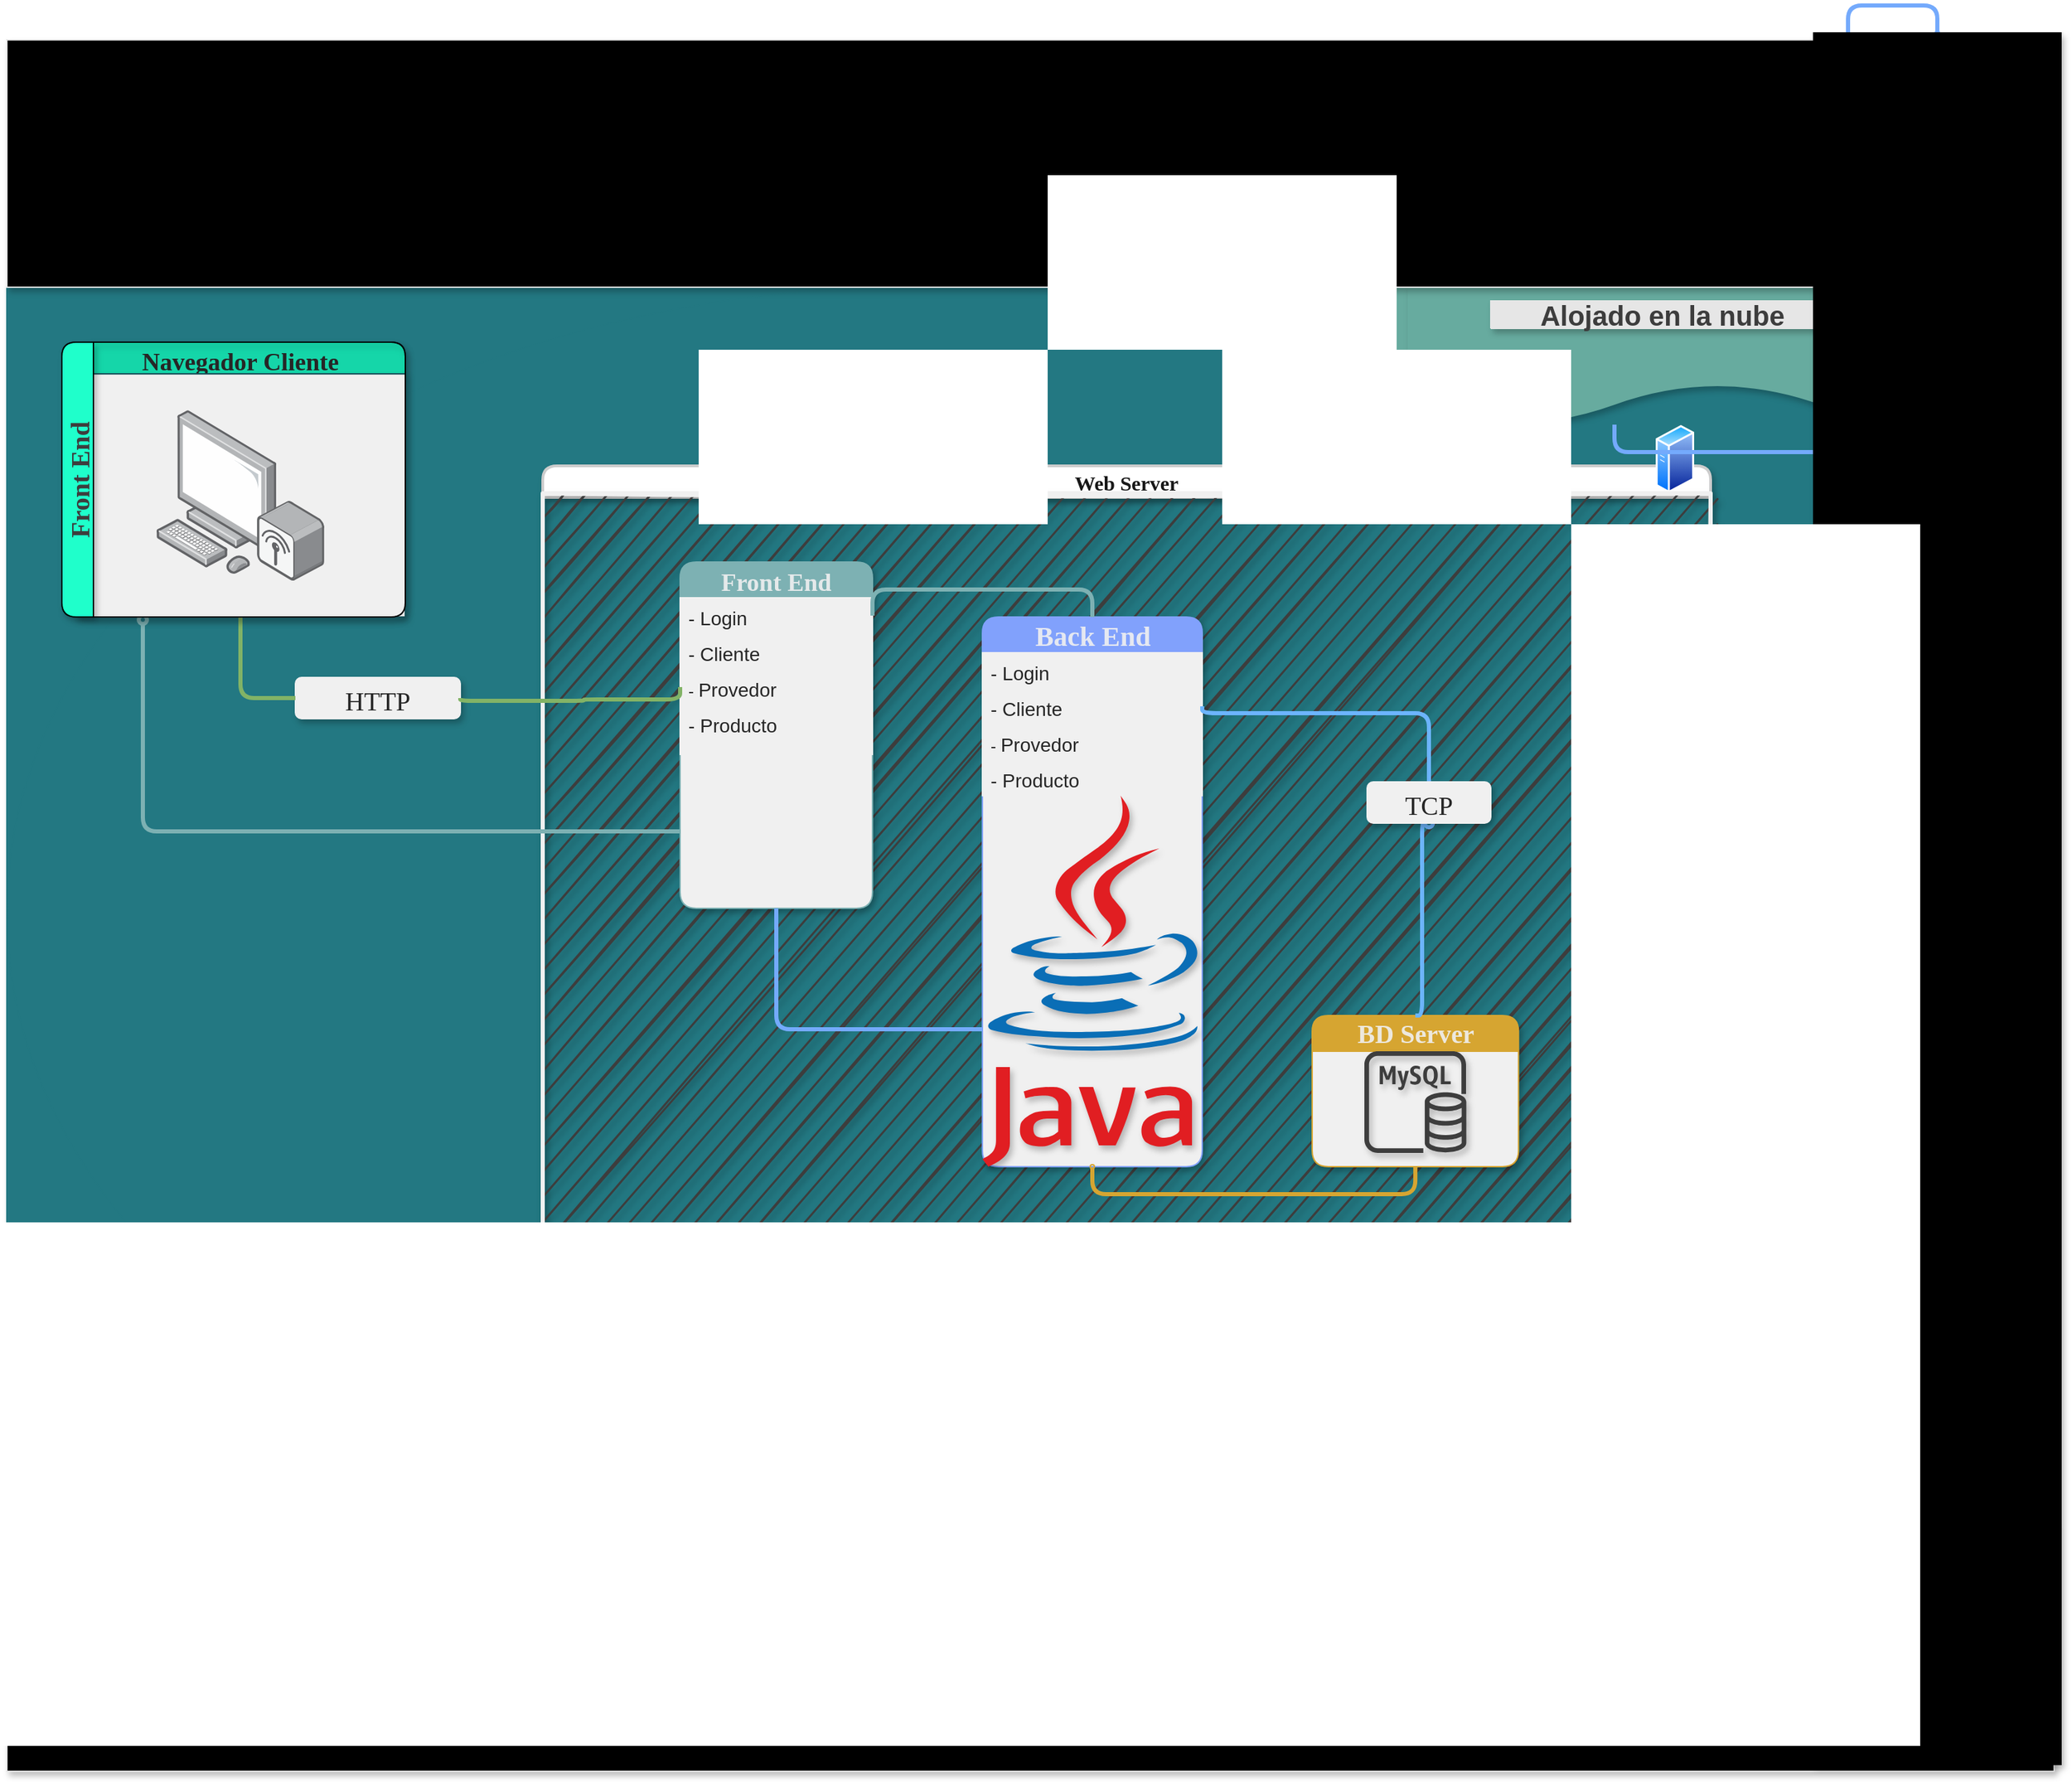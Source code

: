<mxfile version="20.5.1" type="github">
  <diagram name="Page-1" id="9f46799a-70d6-7492-0946-bef42562c5a5">
    <mxGraphModel dx="1326" dy="1650" grid="1" gridSize="10" guides="1" tooltips="1" connect="1" arrows="1" fold="1" page="1" pageScale="1" pageWidth="1100" pageHeight="850" background="none" math="0" shadow="0">
      <root>
        <mxCell id="0" />
        <mxCell id="1" parent="0" />
        <mxCell id="LqpIBVpVA3i0VnOOB62L-4" value="" style="shape=stencil(tZThDoIgEICfhr8NYT1Ao3oP0jOZBAwo6+1D0S1NXWu4Oba70+8+kRNR5ipuABFcIXpEhGQYhzXEzSTmzkDuY/LBreAXCbHivNU1NKLwPUOoCqzwbZWeED6Ee9qLslwrFSBCKzeqfNQDjAsVnsXPCOvbv0aRCfwbeLC9ZMwicv4du9tvA8428h1jB/vkvunAY+Nsqw+XDJz9j6UsZJYON2UXntdXq++qmJWx7Vytn/fpME6HdVZooS1lpbaw4lMKKeNMr+wgSCmMg8TeA32xffdiX/5dNv7IusQb);whiteSpace=wrap;html=1;fillColor=#237882;strokeColor=#237882;shadow=1;sketch=0;fontColor=#000000;labelBackgroundColor=default;" parent="1" vertex="1">
          <mxGeometry width="1320" height="910" as="geometry" />
        </mxCell>
        <mxCell id="LqpIBVpVA3i0VnOOB62L-26" value="&lt;font style=&quot;font-size: 19px;&quot;&gt;HTTP&lt;/font&gt;" style="rounded=1;whiteSpace=wrap;html=1;shadow=1;glass=0;labelBorderColor=none;sketch=0;fillStyle=auto;strokeColor=#F0F0F0;strokeWidth=1;fontFamily=Verdana;fontSize=25;fontColor=#262626;fillColor=#F0F0F0;" parent="1" vertex="1">
          <mxGeometry x="210" y="284" width="120" height="30" as="geometry" />
        </mxCell>
        <mxCell id="LqpIBVpVA3i0VnOOB62L-27" value="" style="edgeStyle=orthogonalEdgeStyle;orthogonalLoop=1;jettySize=auto;html=1;fontSize=18;endArrow=none;endFill=0;fillColor=#d5e8d4;strokeColor=#82B366;sourcePerimeterSpacing=23;jumpStyle=none;rounded=1;strokeWidth=3;entryX=0;entryY=0.5;entryDx=0;entryDy=0;endSize=1;exitX=0.5;exitY=1;exitDx=0;exitDy=0;" parent="1" source="LqpIBVpVA3i0VnOOB62L-9" target="LqpIBVpVA3i0VnOOB62L-26" edge="1">
          <mxGeometry relative="1" as="geometry">
            <mxPoint x="180.0" y="256.65" as="sourcePoint" />
            <mxPoint x="440.0" y="295" as="targetPoint" />
            <Array as="points" />
          </mxGeometry>
        </mxCell>
        <mxCell id="LqpIBVpVA3i0VnOOB62L-28" value="Web Server" style="swimlane;rounded=1;shadow=1;glass=0;labelBorderColor=none;sketch=0;fillStyle=auto;strokeWidth=2;fontFamily=Verdana;fontSize=15;html=0;textOpacity=90;startSize=23;strokeColor=#CCCCCC;" parent="1" vertex="1">
          <mxGeometry x="390" y="130" width="850" height="560" as="geometry" />
        </mxCell>
        <mxCell id="LqpIBVpVA3i0VnOOB62L-29" value="" style="aspect=fixed;perimeter=ellipsePerimeter;html=1;align=center;shadow=0;dashed=0;spacingTop=3;image;image=img/lib/active_directory/generic_server.svg;rounded=1;glass=0;labelBorderColor=none;sketch=0;fillStyle=auto;strokeColor=#F0F0F0;strokeWidth=3;fontFamily=Verdana;fontSize=19;fontColor=#262626;fillColor=#F0F0F0;" parent="LqpIBVpVA3i0VnOOB62L-28" vertex="1">
          <mxGeometry x="810" y="-30" width="28.0" height="50" as="geometry" />
        </mxCell>
        <mxCell id="LqpIBVpVA3i0VnOOB62L-36" value="" style="rounded=0;whiteSpace=wrap;html=1;shadow=1;glass=0;labelBorderColor=none;sketch=1;fillStyle=auto;strokeColor=#F0F0F0;strokeWidth=3;fontFamily=Verdana;fontSize=19;fontColor=#7D7D7D;fillColor=#3D3D3D;" parent="LqpIBVpVA3i0VnOOB62L-28" vertex="1">
          <mxGeometry y="20" width="850" height="540" as="geometry" />
        </mxCell>
        <mxCell id="78961159f06e98e8-43" value="&lt;p style=&quot;line-height: 0.7;&quot;&gt;&lt;font color=&quot;#f0f0f0&quot; style=&quot;line-height: 0.9;&quot;&gt;BD Server&lt;/font&gt;&lt;/p&gt;" style="swimlane;html=1;fontStyle=1;align=center;verticalAlign=middle;childLayout=stackLayout;horizontal=1;startSize=26;horizontalStack=0;resizeParent=1;resizeLast=0;collapsible=1;marginBottom=0;swimlaneFillColor=#F0F0F0;rounded=1;shadow=1;comic=0;labelBackgroundColor=none;strokeWidth=1;fillColor=#D6A531;fontFamily=Verdana;fontSize=19;strokeColor=#D6A531;textOpacity=90;" parent="LqpIBVpVA3i0VnOOB62L-28" vertex="1">
          <mxGeometry x="560.0" y="400" width="150.18" height="110" as="geometry" />
        </mxCell>
        <mxCell id="XzLxYXCFfawGxvSMdk5J-8" value="" style="sketch=0;outlineConnect=0;fontColor=#232F3E;gradientColor=none;fillColor=#3D3D3D;strokeColor=none;dashed=0;verticalLabelPosition=bottom;verticalAlign=top;align=center;html=1;fontSize=12;fontStyle=0;aspect=fixed;pointerEvents=1;shape=mxgraph.aws4.rds_mysql_instance;rounded=1;shadow=1;labelBackgroundColor=default;fontFamily=Verdana;" vertex="1" parent="78961159f06e98e8-43">
          <mxGeometry y="26" width="150.18" height="74" as="geometry" />
        </mxCell>
        <mxCell id="LqpIBVpVA3i0VnOOB62L-37" value="" style="edgeStyle=orthogonalEdgeStyle;rounded=1;jumpStyle=none;orthogonalLoop=1;jettySize=auto;html=1;labelBackgroundColor=#82B366;strokeColor=#6CB4FC;strokeWidth=3;fontFamily=Verdana;fontSize=19;fontColor=#262626;endArrow=oval;endFill=0;endSize=6;sourcePerimeterSpacing=23;targetPerimeterSpacing=10;exitX=0.5;exitY=0;exitDx=0;exitDy=0;entryX=0.5;entryY=1;entryDx=0;entryDy=0;" parent="LqpIBVpVA3i0VnOOB62L-28" source="78961159f06e98e8-43" target="LqpIBVpVA3i0VnOOB62L-33" edge="1">
          <mxGeometry relative="1" as="geometry">
            <Array as="points">
              <mxPoint x="640" y="400" />
              <mxPoint x="640" y="260" />
            </Array>
          </mxGeometry>
        </mxCell>
        <mxCell id="78961159f06e98e8-17" value="Front End" style="swimlane;fontStyle=1;align=center;verticalAlign=middle;childLayout=stackLayout;horizontal=1;startSize=26;horizontalStack=0;resizeParent=1;resizeLast=0;collapsible=1;marginBottom=0;swimlaneFillColor=#F0F0F0;rounded=1;shadow=1;comic=0;labelBackgroundColor=none;strokeWidth=1;fillColor=#7DB1B3;fontFamily=Verdana;fontSize=18;strokeColor=#7DB1B3;sketch=0;glass=0;fillStyle=auto;textOpacity=90;fontColor=#F0F0F0;" parent="LqpIBVpVA3i0VnOOB62L-28" vertex="1">
          <mxGeometry x="100" y="70" width="140" height="252" as="geometry" />
        </mxCell>
        <mxCell id="78961159f06e98e8-21" value="&lt;font style=&quot;font-size: 14px;&quot;&gt;- Login&lt;/font&gt;" style="text;html=1;strokeColor=#F0F0F0;fillColor=#F0F0F0;align=left;verticalAlign=top;spacingLeft=4;spacingRight=4;whiteSpace=wrap;overflow=hidden;rotatable=0;points=[[0,0.5],[1,0.5]];portConstraint=eastwest;fontColor=#262626;" parent="78961159f06e98e8-17" vertex="1">
          <mxGeometry y="26" width="140" height="26" as="geometry" />
        </mxCell>
        <mxCell id="78961159f06e98e8-23" value="&lt;font style=&quot;font-size: 14px;&quot;&gt;- Cliente&lt;/font&gt;" style="text;html=1;strokeColor=#F0F0F0;fillColor=#F0F0F0;align=left;verticalAlign=top;spacingLeft=4;spacingRight=4;whiteSpace=wrap;overflow=hidden;rotatable=0;points=[[0,0.5],[1,0.5]];portConstraint=eastwest;fontColor=#262626;" parent="78961159f06e98e8-17" vertex="1">
          <mxGeometry y="52" width="140" height="26" as="geometry" />
        </mxCell>
        <mxCell id="78961159f06e98e8-25" value="- &lt;font style=&quot;font-size: 14px;&quot;&gt;Provedor&lt;/font&gt;" style="text;html=1;align=left;verticalAlign=top;spacingLeft=4;spacingRight=4;whiteSpace=wrap;overflow=hidden;rotatable=0;points=[[0,0.5],[1,0.5]];portConstraint=eastwest;fillColor=#F0F0F0;strokeColor=#F0F0F0;fontColor=#262626;" parent="78961159f06e98e8-17" vertex="1">
          <mxGeometry y="78" width="140" height="26" as="geometry" />
        </mxCell>
        <mxCell id="78961159f06e98e8-26" value="&lt;font style=&quot;font-size: 14px;&quot;&gt;- Producto&lt;/font&gt;" style="text;html=1;strokeColor=#F0F0F0;fillColor=#F0F0F0;align=left;verticalAlign=top;spacingLeft=4;spacingRight=4;whiteSpace=wrap;overflow=hidden;rotatable=0;points=[[0,0.5],[1,0.5]];portConstraint=eastwest;fontColor=#262626;" parent="78961159f06e98e8-17" vertex="1">
          <mxGeometry y="104" width="140" height="36" as="geometry" />
        </mxCell>
        <mxCell id="XzLxYXCFfawGxvSMdk5J-5" value="" style="shape=image;html=1;verticalAlign=top;verticalLabelPosition=bottom;labelBackgroundColor=#ffffff;imageAspect=0;aspect=fixed;image=https://cdn0.iconfinder.com/data/icons/long-shadow-web-icons/512/angular-symbol-128.png;rounded=1;shadow=1;fontFamily=Verdana;fontSize=19;fontColor=#3D3D3D;fillColor=#1FFFCB;" vertex="1" parent="78961159f06e98e8-17">
          <mxGeometry y="140" width="140" height="112" as="geometry" />
        </mxCell>
        <mxCell id="78961159f06e98e8-30" value="&lt;h1 style=&quot;line-height: 0; font-size: 20px;&quot;&gt;&lt;font color=&quot;#f0f0f0&quot;&gt;Back End&lt;/font&gt;&lt;/h1&gt;" style="swimlane;html=1;fontStyle=1;align=center;verticalAlign=middle;childLayout=stackLayout;horizontal=1;startSize=26;horizontalStack=0;resizeParent=1;resizeLast=0;collapsible=1;marginBottom=0;swimlaneFillColor=#F0F0F0;rounded=1;shadow=1;comic=0;labelBackgroundColor=none;strokeWidth=1;fillColor=#81A1FC;fontFamily=Verdana;fontSize=12;strokeColor=#81A1FC;textOpacity=90;" parent="LqpIBVpVA3i0VnOOB62L-28" vertex="1">
          <mxGeometry x="320" y="110" width="160" height="400" as="geometry" />
        </mxCell>
        <mxCell id="78961159f06e98e8-31" value="&lt;span style=&quot;font-size: 14px;&quot;&gt;- Login&lt;/span&gt;" style="text;html=1;strokeColor=#F0F0F0;fillColor=#F0F0F0;align=left;verticalAlign=top;spacingLeft=4;spacingRight=4;whiteSpace=wrap;overflow=hidden;rotatable=0;points=[[0,0.5],[1,0.5]];portConstraint=eastwest;fontColor=#262626;" parent="78961159f06e98e8-30" vertex="1">
          <mxGeometry y="26" width="160" height="26" as="geometry" />
        </mxCell>
        <mxCell id="78961159f06e98e8-32" value="&lt;span style=&quot;font-size: 14px;&quot;&gt;- Cliente&lt;/span&gt;" style="text;html=1;strokeColor=#F0F0F0;fillColor=#F0F0F0;align=left;verticalAlign=top;spacingLeft=4;spacingRight=4;whiteSpace=wrap;overflow=hidden;rotatable=0;points=[[0,0.5],[1,0.5]];portConstraint=eastwest;fontColor=#262626;" parent="78961159f06e98e8-30" vertex="1">
          <mxGeometry y="52" width="160" height="26" as="geometry" />
        </mxCell>
        <mxCell id="78961159f06e98e8-33" value="&lt;span style=&quot;&quot;&gt;-&amp;nbsp;&lt;/span&gt;&lt;font style=&quot;font-size: 14px;&quot;&gt;Provedor&lt;/font&gt;" style="text;html=1;strokeColor=#F0F0F0;fillColor=#F0F0F0;align=left;verticalAlign=top;spacingLeft=4;spacingRight=4;whiteSpace=wrap;overflow=hidden;rotatable=0;points=[[0,0.5],[1,0.5]];portConstraint=eastwest;fontColor=#262626;" parent="78961159f06e98e8-30" vertex="1">
          <mxGeometry y="78" width="160" height="26" as="geometry" />
        </mxCell>
        <mxCell id="78961159f06e98e8-34" value="&lt;span style=&quot;font-size: 14px;&quot;&gt;- Producto&lt;/span&gt;" style="text;html=1;strokeColor=#F0F0F0;fillColor=#F0F0F0;align=left;verticalAlign=top;spacingLeft=4;spacingRight=4;whiteSpace=wrap;overflow=hidden;rotatable=0;points=[[0,0.5],[1,0.5]];portConstraint=eastwest;fontColor=#262626;" parent="78961159f06e98e8-30" vertex="1">
          <mxGeometry y="104" width="160" height="26" as="geometry" />
        </mxCell>
        <mxCell id="XzLxYXCFfawGxvSMdk5J-6" value="" style="dashed=0;outlineConnect=0;html=1;align=center;labelPosition=center;verticalLabelPosition=bottom;verticalAlign=top;shape=mxgraph.weblogos.java;rounded=1;shadow=1;labelBackgroundColor=default;fontFamily=Verdana;fontSize=19;fontColor=#3D3D3D;fillColor=#1FFFCB;" vertex="1" parent="78961159f06e98e8-30">
          <mxGeometry y="130" width="160" height="270" as="geometry" />
        </mxCell>
        <mxCell id="LqpIBVpVA3i0VnOOB62L-34" value="" style="edgeStyle=elbowEdgeStyle;html=1;labelBackgroundColor=none;startFill=0;startSize=8;endArrow=none;endFill=0;endSize=0;fontFamily=Verdana;fontSize=12;elbow=vertical;fillColor=#d5e8d4;strokeColor=#6CB4FC;strokeWidth=3;exitX=1;exitY=0.5;exitDx=0;exitDy=0;" parent="LqpIBVpVA3i0VnOOB62L-28" source="78961159f06e98e8-32" target="LqpIBVpVA3i0VnOOB62L-33" edge="1">
          <mxGeometry relative="1" as="geometry">
            <mxPoint x="450" y="180" as="sourcePoint" />
            <mxPoint x="710" y="320" as="targetPoint" />
            <Array as="points">
              <mxPoint x="570" y="180" />
            </Array>
          </mxGeometry>
        </mxCell>
        <mxCell id="78961159f06e98e8-121" style="edgeStyle=elbowEdgeStyle;html=1;labelBackgroundColor=none;startFill=0;startSize=8;endArrow=oval;endFill=0;endSize=0;fontFamily=Verdana;fontSize=12;elbow=vertical;fillColor=#d5e8d4;strokeColor=#7DB1B3;strokeWidth=3;entryX=0.5;entryY=0;entryDx=0;entryDy=0;exitX=1;exitY=0.5;exitDx=0;exitDy=0;" parent="LqpIBVpVA3i0VnOOB62L-28" source="78961159f06e98e8-21" target="78961159f06e98e8-30" edge="1">
          <mxGeometry relative="1" as="geometry">
            <mxPoint x="210" y="165" as="sourcePoint" />
            <Array as="points">
              <mxPoint x="240" y="90" />
            </Array>
          </mxGeometry>
        </mxCell>
        <mxCell id="LqpIBVpVA3i0VnOOB62L-33" value="&lt;font style=&quot;font-size: 19px;&quot;&gt;TCP&lt;/font&gt;" style="rounded=1;whiteSpace=wrap;html=1;shadow=1;glass=0;labelBorderColor=none;sketch=0;fillStyle=auto;strokeColor=#F0F0F0;strokeWidth=1;fontFamily=Verdana;fontSize=25;fontColor=#262626;fillColor=#F0F0F0;" parent="LqpIBVpVA3i0VnOOB62L-28" vertex="1">
          <mxGeometry x="600" y="230" width="90" height="30" as="geometry" />
        </mxCell>
        <mxCell id="XzLxYXCFfawGxvSMdk5J-1" style="edgeStyle=orthogonalEdgeStyle;rounded=1;orthogonalLoop=1;jettySize=auto;html=1;exitX=0.5;exitY=1;exitDx=0;exitDy=0;entryX=0.5;entryY=1;entryDx=0;entryDy=0;strokeColor=#D6A531;strokeWidth=3;endArrow=oval;endFill=0;endSize=1;" edge="1" parent="LqpIBVpVA3i0VnOOB62L-28" source="78961159f06e98e8-43" target="78961159f06e98e8-30">
          <mxGeometry relative="1" as="geometry">
            <mxPoint x="413.23" y="498.0" as="sourcePoint" />
          </mxGeometry>
        </mxCell>
        <mxCell id="XzLxYXCFfawGxvSMdk5J-2" style="edgeStyle=orthogonalEdgeStyle;rounded=1;orthogonalLoop=1;jettySize=auto;html=1;exitX=0;exitY=0.75;exitDx=0;exitDy=0;strokeColor=#74AAFC;strokeWidth=3;endArrow=oval;endFill=0;entryX=0.5;entryY=1;entryDx=0;entryDy=0;endSize=0;" edge="1" parent="LqpIBVpVA3i0VnOOB62L-28" source="78961159f06e98e8-30" target="78961159f06e98e8-17">
          <mxGeometry relative="1" as="geometry">
            <mxPoint x="170" y="260" as="targetPoint" />
          </mxGeometry>
        </mxCell>
        <mxCell id="LqpIBVpVA3i0VnOOB62L-3" value="" style="edgeStyle=orthogonalEdgeStyle;orthogonalLoop=1;jettySize=auto;html=1;fontSize=18;endArrow=oval;endFill=0;fillColor=#d5e8d4;strokeColor=#82B366;targetPerimeterSpacing=10;jumpStyle=none;rounded=1;strokeWidth=3;startArrow=none;exitX=1;exitY=0.5;exitDx=0;exitDy=0;entryX=0;entryY=0.5;entryDx=0;entryDy=0;endSize=0;" parent="1" source="LqpIBVpVA3i0VnOOB62L-26" target="78961159f06e98e8-25" edge="1">
          <mxGeometry relative="1" as="geometry">
            <mxPoint x="420" y="320" as="targetPoint" />
            <Array as="points">
              <mxPoint x="330" y="301" />
              <mxPoint x="420" y="301" />
              <mxPoint x="470" y="300" />
            </Array>
          </mxGeometry>
        </mxCell>
        <mxCell id="XzLxYXCFfawGxvSMdk5J-3" style="edgeStyle=orthogonalEdgeStyle;rounded=1;orthogonalLoop=1;jettySize=auto;html=1;exitX=0;exitY=0.5;exitDx=0;exitDy=0;entryX=0.204;entryY=1.011;entryDx=0;entryDy=0;entryPerimeter=0;strokeColor=#7DB1B3;strokeWidth=3;endArrow=oval;endFill=0;" edge="1" parent="1" source="XzLxYXCFfawGxvSMdk5J-5" target="LqpIBVpVA3i0VnOOB62L-9">
          <mxGeometry relative="1" as="geometry" />
        </mxCell>
        <mxCell id="LqpIBVpVA3i0VnOOB62L-6" value="Navegador Cliente" style="swimlane;rounded=1;shadow=1;glass=0;sketch=0;fontSize=18;fillColor=#15D6A9;strokeColor=#19575E;labelBorderColor=none;spacingTop=2;swimlaneLine=1;horizontal=1;startSize=23;fontFamily=Verdana;fontColor=#262626;" parent="1" vertex="1">
          <mxGeometry x="50" y="40" width="240" height="200" as="geometry" />
        </mxCell>
        <mxCell id="LqpIBVpVA3i0VnOOB62L-9" value="" style="rounded=0;whiteSpace=wrap;html=1;shadow=1;glass=0;sketch=0;strokeColor=#19575E;fontSize=18;fillColor=#F0F0F0;" parent="LqpIBVpVA3i0VnOOB62L-6" vertex="1">
          <mxGeometry y="23.1" width="240" height="176.9" as="geometry" />
        </mxCell>
        <mxCell id="LqpIBVpVA3i0VnOOB62L-1" value="" style="points=[];aspect=fixed;html=1;align=center;shadow=0;dashed=0;image;image=img/lib/allied_telesis/computer_and_terminals/Personal_Computer_Wireless.svg;" parent="LqpIBVpVA3i0VnOOB62L-6" vertex="1">
          <mxGeometry x="59.06" y="49.45" width="121.88" height="124.2" as="geometry" />
        </mxCell>
        <mxCell id="XzLxYXCFfawGxvSMdk5J-4" value="Front End" style="swimlane;horizontal=0;fillColor=#1FFFCB;rounded=1;shadow=1;fontSize=19;fontStyle=1;fontColor=#3D3D3D;fontFamily=Verdana;" vertex="1" parent="LqpIBVpVA3i0VnOOB62L-6">
          <mxGeometry x="-10" width="250" height="200" as="geometry" />
        </mxCell>
        <mxCell id="XzLxYXCFfawGxvSMdk5J-12" value="" style="ellipse;whiteSpace=wrap;html=1;rounded=1;shadow=1;labelBackgroundColor=default;fontFamily=Verdana;fontSize=19;fontColor=#3D3D3D;fillColor=#67AB9F;strokeColor=#67AB9F;" vertex="1" parent="1">
          <mxGeometry x="970" y="-30" width="160" height="120" as="geometry" />
        </mxCell>
        <mxCell id="XzLxYXCFfawGxvSMdk5J-23" value="" style="edgeStyle=orthogonalEdgeStyle;rounded=1;orthogonalLoop=1;jettySize=auto;html=1;strokeColor=#74AAFC;strokeWidth=3;fontFamily=Helvetica;fontSize=20;fontColor=#3D3D3D;endArrow=oval;endFill=0;endSize=1;" edge="1" parent="1" source="XzLxYXCFfawGxvSMdk5J-9" target="XzLxYXCFfawGxvSMdk5J-21">
          <mxGeometry relative="1" as="geometry" />
        </mxCell>
        <mxCell id="XzLxYXCFfawGxvSMdk5J-9" value="" style="shape=document;whiteSpace=wrap;html=1;boundedLbl=1;rounded=1;shadow=1;labelBackgroundColor=default;fontFamily=Verdana;fontSize=19;fontColor=#3D3D3D;fillColor=#67AB9F;strokeColor=#67AB9F;" vertex="1" parent="1">
          <mxGeometry x="1020" width="300" height="100" as="geometry" />
        </mxCell>
        <mxCell id="XzLxYXCFfawGxvSMdk5J-18" value="Alojado en la nube" style="swimlane;rounded=1;shadow=1;labelBackgroundColor=none;strokeColor=#E6E6E6;fontFamily=Helvetica;fontSize=20;fontColor=#3D3D3D;fillColor=#E6E6E6;labelBorderColor=none;html=1;whiteSpace=wrap;" vertex="1" parent="1">
          <mxGeometry x="1080" y="10" width="250" height="20" as="geometry">
            <mxRectangle x="1120" y="10" width="250" height="40" as="alternateBounds" />
          </mxGeometry>
        </mxCell>
        <mxCell id="XzLxYXCFfawGxvSMdk5J-19" value="" style="shape=image;html=1;verticalAlign=top;verticalLabelPosition=bottom;labelBackgroundColor=#ffffff;imageAspect=0;aspect=fixed;image=https://cdn2.iconfinder.com/data/icons/boxicons-logos/24/bxl-heroku-128.png;shadow=1;fontFamily=Verdana;fontSize=20;fontColor=#3D3D3D;align=center;strokeColor=#FFFFFF;fillColor=#E3F8FF;" vertex="1" parent="1">
          <mxGeometry x="1000" width="60" height="60" as="geometry" />
        </mxCell>
        <mxCell id="XzLxYXCFfawGxvSMdk5J-20" value="" style="rounded=0;whiteSpace=wrap;html=1;shadow=1;labelBackgroundColor=none;labelBorderColor=none;strokeColor=#E6E6E6;fontFamily=Helvetica;fontSize=20;fontColor=#3D3D3D;fillColor=#000000;" vertex="1" parent="1">
          <mxGeometry y="-180" width="1330" height="180" as="geometry" />
        </mxCell>
        <mxCell id="XzLxYXCFfawGxvSMdk5J-22" value="" style="rounded=0;whiteSpace=wrap;html=1;shadow=1;labelBackgroundColor=none;labelBorderColor=none;strokeColor=#E6E6E6;fontFamily=Helvetica;fontSize=20;fontColor=#3D3D3D;fillColor=#000000;rotation=0;" vertex="1" parent="1">
          <mxGeometry y="900" width="1490" height="180" as="geometry" />
        </mxCell>
        <mxCell id="XzLxYXCFfawGxvSMdk5J-21" value="" style="rounded=0;whiteSpace=wrap;html=1;shadow=1;labelBackgroundColor=none;labelBorderColor=none;strokeColor=#000000;fontFamily=Helvetica;fontSize=20;fontColor=#3D3D3D;fillColor=#000000;rotation=90;" vertex="1" parent="1">
          <mxGeometry x="775" y="355" width="1260" height="180" as="geometry" />
        </mxCell>
      </root>
    </mxGraphModel>
  </diagram>
</mxfile>
